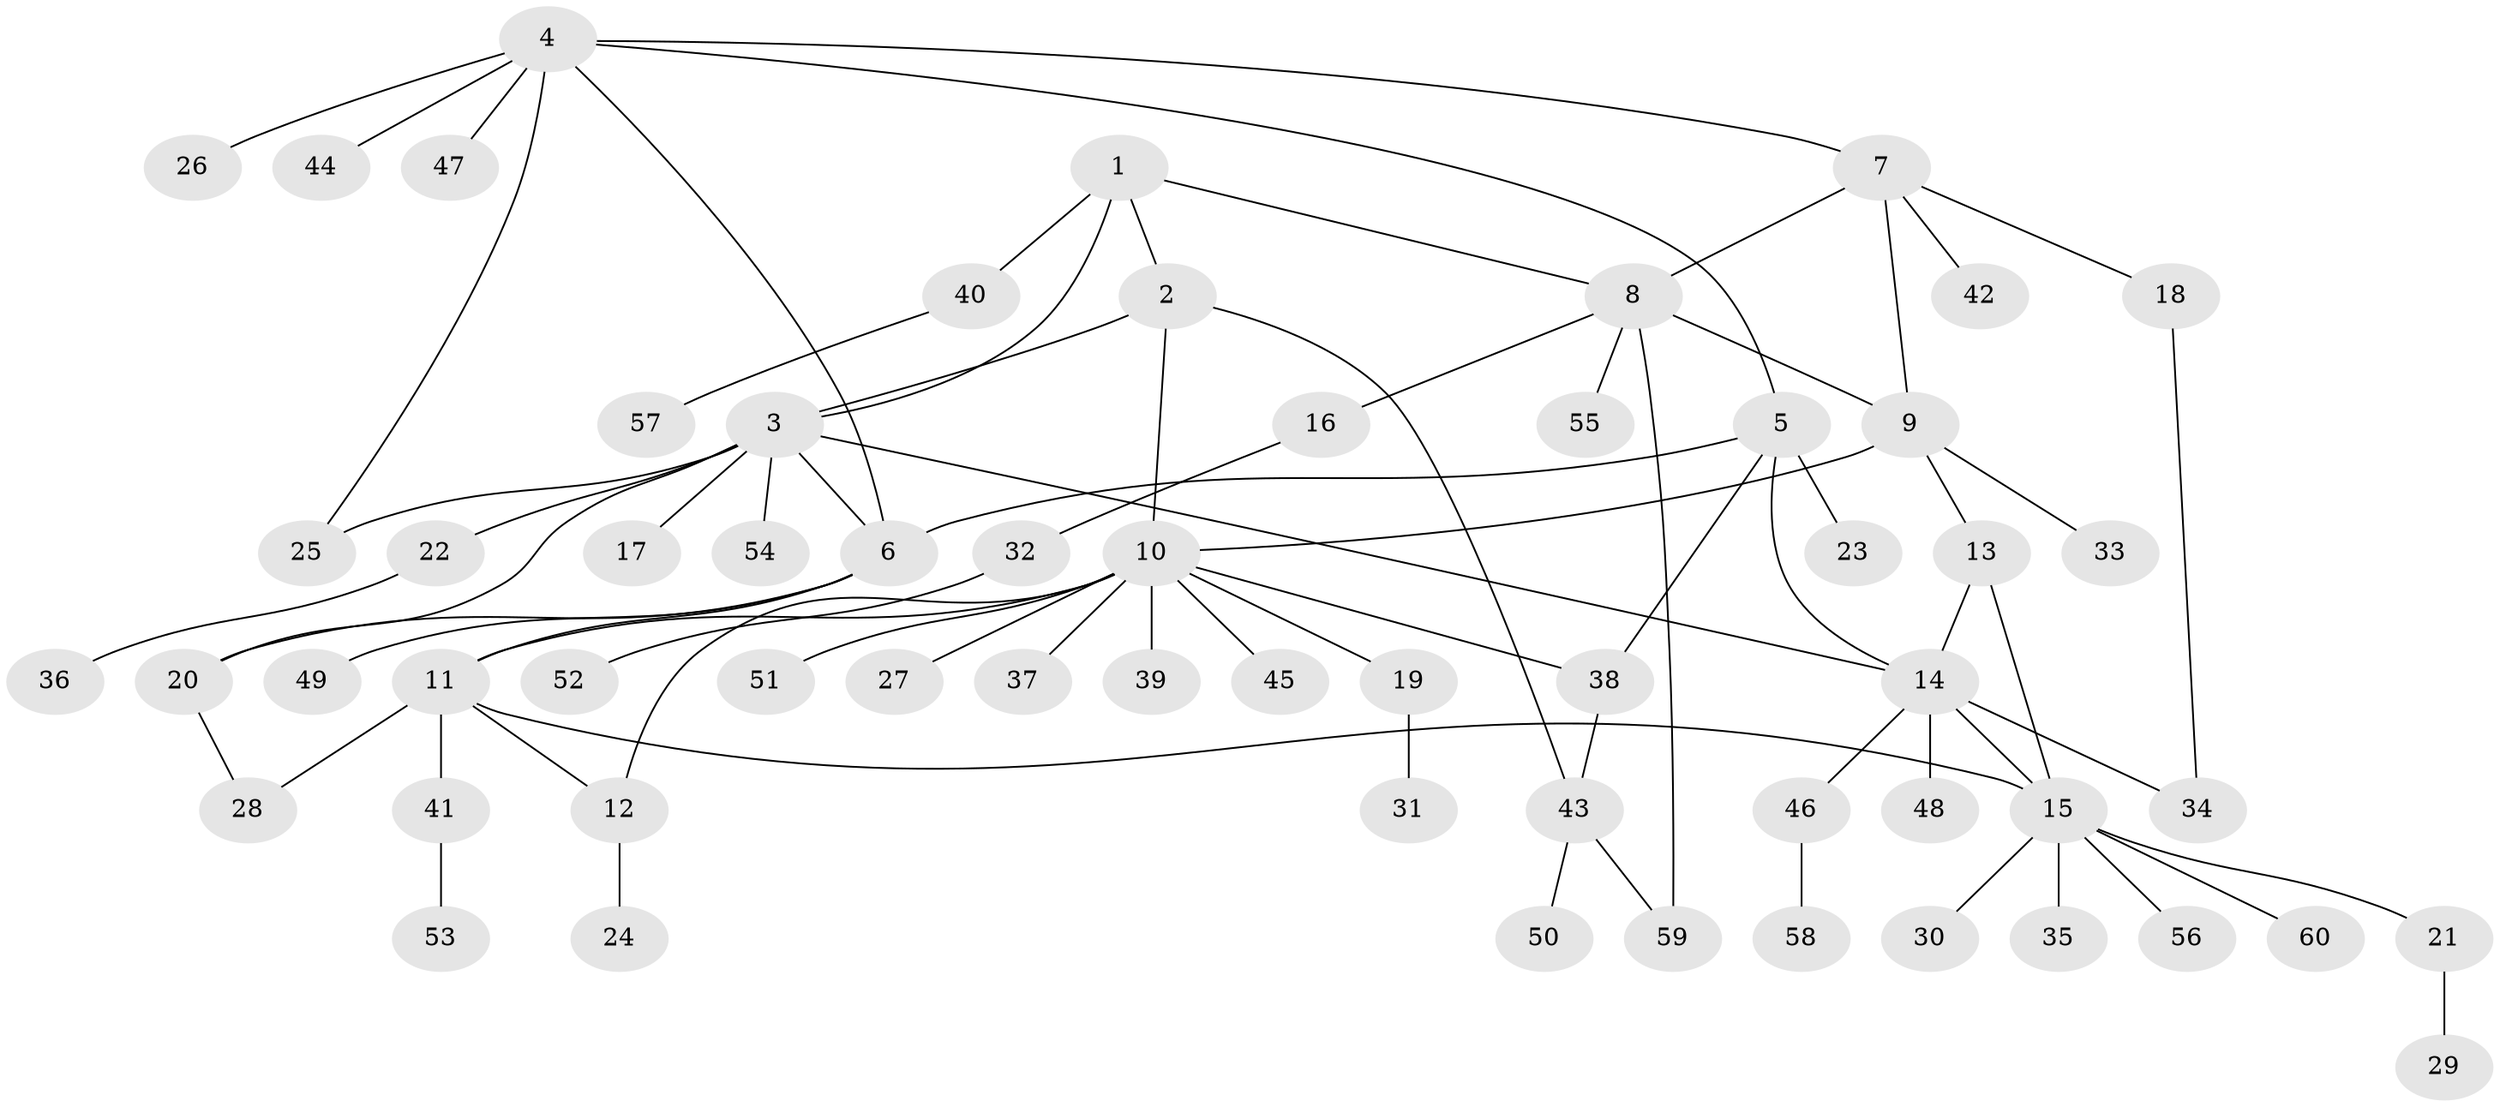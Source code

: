 // coarse degree distribution, {4: 0.10810810810810811, 5: 0.08108108108108109, 8: 0.02702702702702703, 6: 0.08108108108108109, 9: 0.02702702702702703, 2: 0.13513513513513514, 3: 0.02702702702702703, 7: 0.02702702702702703, 1: 0.4864864864864865}
// Generated by graph-tools (version 1.1) at 2025/52/03/04/25 22:52:27]
// undirected, 60 vertices, 77 edges
graph export_dot {
  node [color=gray90,style=filled];
  1;
  2;
  3;
  4;
  5;
  6;
  7;
  8;
  9;
  10;
  11;
  12;
  13;
  14;
  15;
  16;
  17;
  18;
  19;
  20;
  21;
  22;
  23;
  24;
  25;
  26;
  27;
  28;
  29;
  30;
  31;
  32;
  33;
  34;
  35;
  36;
  37;
  38;
  39;
  40;
  41;
  42;
  43;
  44;
  45;
  46;
  47;
  48;
  49;
  50;
  51;
  52;
  53;
  54;
  55;
  56;
  57;
  58;
  59;
  60;
  1 -- 2;
  1 -- 3;
  1 -- 8;
  1 -- 40;
  2 -- 3;
  2 -- 10;
  2 -- 43;
  3 -- 6;
  3 -- 14;
  3 -- 17;
  3 -- 20;
  3 -- 22;
  3 -- 25;
  3 -- 54;
  4 -- 5;
  4 -- 6;
  4 -- 7;
  4 -- 25;
  4 -- 26;
  4 -- 44;
  4 -- 47;
  5 -- 6;
  5 -- 14;
  5 -- 23;
  5 -- 38;
  6 -- 11;
  6 -- 20;
  6 -- 49;
  7 -- 8;
  7 -- 9;
  7 -- 18;
  7 -- 42;
  8 -- 9;
  8 -- 16;
  8 -- 55;
  8 -- 59;
  9 -- 10;
  9 -- 13;
  9 -- 33;
  10 -- 11;
  10 -- 12;
  10 -- 19;
  10 -- 27;
  10 -- 37;
  10 -- 38;
  10 -- 39;
  10 -- 45;
  10 -- 51;
  11 -- 12;
  11 -- 15;
  11 -- 28;
  11 -- 41;
  12 -- 24;
  13 -- 14;
  13 -- 15;
  14 -- 15;
  14 -- 34;
  14 -- 46;
  14 -- 48;
  15 -- 21;
  15 -- 30;
  15 -- 35;
  15 -- 56;
  15 -- 60;
  16 -- 32;
  18 -- 34;
  19 -- 31;
  20 -- 28;
  21 -- 29;
  22 -- 36;
  32 -- 52;
  38 -- 43;
  40 -- 57;
  41 -- 53;
  43 -- 50;
  43 -- 59;
  46 -- 58;
}
